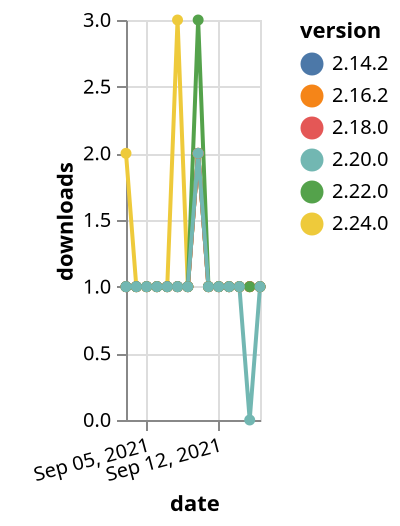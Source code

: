 {"$schema": "https://vega.github.io/schema/vega-lite/v5.json", "description": "A simple bar chart with embedded data.", "data": {"values": [{"date": "2021-09-03", "total": 247, "delta": 1, "version": "2.14.2"}, {"date": "2021-09-04", "total": 248, "delta": 1, "version": "2.14.2"}, {"date": "2021-09-05", "total": 249, "delta": 1, "version": "2.14.2"}, {"date": "2021-09-06", "total": 250, "delta": 1, "version": "2.14.2"}, {"date": "2021-09-07", "total": 251, "delta": 1, "version": "2.14.2"}, {"date": "2021-09-08", "total": 252, "delta": 1, "version": "2.14.2"}, {"date": "2021-09-09", "total": 253, "delta": 1, "version": "2.14.2"}, {"date": "2021-09-10", "total": 255, "delta": 2, "version": "2.14.2"}, {"date": "2021-09-11", "total": 256, "delta": 1, "version": "2.14.2"}, {"date": "2021-09-12", "total": 257, "delta": 1, "version": "2.14.2"}, {"date": "2021-09-13", "total": 258, "delta": 1, "version": "2.14.2"}, {"date": "2021-09-14", "total": 259, "delta": 1, "version": "2.14.2"}, {"date": "2021-09-15", "total": 260, "delta": 1, "version": "2.14.2"}, {"date": "2021-09-16", "total": 261, "delta": 1, "version": "2.14.2"}, {"date": "2021-09-03", "total": 126, "delta": 2, "version": "2.24.0"}, {"date": "2021-09-04", "total": 127, "delta": 1, "version": "2.24.0"}, {"date": "2021-09-05", "total": 128, "delta": 1, "version": "2.24.0"}, {"date": "2021-09-06", "total": 129, "delta": 1, "version": "2.24.0"}, {"date": "2021-09-07", "total": 130, "delta": 1, "version": "2.24.0"}, {"date": "2021-09-08", "total": 133, "delta": 3, "version": "2.24.0"}, {"date": "2021-09-09", "total": 134, "delta": 1, "version": "2.24.0"}, {"date": "2021-09-10", "total": 136, "delta": 2, "version": "2.24.0"}, {"date": "2021-09-11", "total": 137, "delta": 1, "version": "2.24.0"}, {"date": "2021-09-12", "total": 138, "delta": 1, "version": "2.24.0"}, {"date": "2021-09-13", "total": 139, "delta": 1, "version": "2.24.0"}, {"date": "2021-09-14", "total": 140, "delta": 1, "version": "2.24.0"}, {"date": "2021-09-15", "total": 141, "delta": 1, "version": "2.24.0"}, {"date": "2021-09-16", "total": 142, "delta": 1, "version": "2.24.0"}, {"date": "2021-09-03", "total": 208, "delta": 1, "version": "2.16.2"}, {"date": "2021-09-04", "total": 209, "delta": 1, "version": "2.16.2"}, {"date": "2021-09-05", "total": 210, "delta": 1, "version": "2.16.2"}, {"date": "2021-09-06", "total": 211, "delta": 1, "version": "2.16.2"}, {"date": "2021-09-07", "total": 212, "delta": 1, "version": "2.16.2"}, {"date": "2021-09-08", "total": 213, "delta": 1, "version": "2.16.2"}, {"date": "2021-09-09", "total": 214, "delta": 1, "version": "2.16.2"}, {"date": "2021-09-10", "total": 216, "delta": 2, "version": "2.16.2"}, {"date": "2021-09-11", "total": 217, "delta": 1, "version": "2.16.2"}, {"date": "2021-09-12", "total": 218, "delta": 1, "version": "2.16.2"}, {"date": "2021-09-13", "total": 219, "delta": 1, "version": "2.16.2"}, {"date": "2021-09-14", "total": 220, "delta": 1, "version": "2.16.2"}, {"date": "2021-09-15", "total": 221, "delta": 1, "version": "2.16.2"}, {"date": "2021-09-16", "total": 222, "delta": 1, "version": "2.16.2"}, {"date": "2021-09-03", "total": 186, "delta": 1, "version": "2.18.0"}, {"date": "2021-09-04", "total": 187, "delta": 1, "version": "2.18.0"}, {"date": "2021-09-05", "total": 188, "delta": 1, "version": "2.18.0"}, {"date": "2021-09-06", "total": 189, "delta": 1, "version": "2.18.0"}, {"date": "2021-09-07", "total": 190, "delta": 1, "version": "2.18.0"}, {"date": "2021-09-08", "total": 191, "delta": 1, "version": "2.18.0"}, {"date": "2021-09-09", "total": 192, "delta": 1, "version": "2.18.0"}, {"date": "2021-09-10", "total": 194, "delta": 2, "version": "2.18.0"}, {"date": "2021-09-11", "total": 195, "delta": 1, "version": "2.18.0"}, {"date": "2021-09-12", "total": 196, "delta": 1, "version": "2.18.0"}, {"date": "2021-09-13", "total": 197, "delta": 1, "version": "2.18.0"}, {"date": "2021-09-14", "total": 198, "delta": 1, "version": "2.18.0"}, {"date": "2021-09-15", "total": 199, "delta": 1, "version": "2.18.0"}, {"date": "2021-09-16", "total": 200, "delta": 1, "version": "2.18.0"}, {"date": "2021-09-03", "total": 189, "delta": 1, "version": "2.22.0"}, {"date": "2021-09-04", "total": 190, "delta": 1, "version": "2.22.0"}, {"date": "2021-09-05", "total": 191, "delta": 1, "version": "2.22.0"}, {"date": "2021-09-06", "total": 192, "delta": 1, "version": "2.22.0"}, {"date": "2021-09-07", "total": 193, "delta": 1, "version": "2.22.0"}, {"date": "2021-09-08", "total": 194, "delta": 1, "version": "2.22.0"}, {"date": "2021-09-09", "total": 195, "delta": 1, "version": "2.22.0"}, {"date": "2021-09-10", "total": 198, "delta": 3, "version": "2.22.0"}, {"date": "2021-09-11", "total": 199, "delta": 1, "version": "2.22.0"}, {"date": "2021-09-12", "total": 200, "delta": 1, "version": "2.22.0"}, {"date": "2021-09-13", "total": 201, "delta": 1, "version": "2.22.0"}, {"date": "2021-09-14", "total": 202, "delta": 1, "version": "2.22.0"}, {"date": "2021-09-15", "total": 203, "delta": 1, "version": "2.22.0"}, {"date": "2021-09-16", "total": 204, "delta": 1, "version": "2.22.0"}, {"date": "2021-09-03", "total": 162, "delta": 1, "version": "2.20.0"}, {"date": "2021-09-04", "total": 163, "delta": 1, "version": "2.20.0"}, {"date": "2021-09-05", "total": 164, "delta": 1, "version": "2.20.0"}, {"date": "2021-09-06", "total": 165, "delta": 1, "version": "2.20.0"}, {"date": "2021-09-07", "total": 166, "delta": 1, "version": "2.20.0"}, {"date": "2021-09-08", "total": 167, "delta": 1, "version": "2.20.0"}, {"date": "2021-09-09", "total": 168, "delta": 1, "version": "2.20.0"}, {"date": "2021-09-10", "total": 170, "delta": 2, "version": "2.20.0"}, {"date": "2021-09-11", "total": 171, "delta": 1, "version": "2.20.0"}, {"date": "2021-09-12", "total": 172, "delta": 1, "version": "2.20.0"}, {"date": "2021-09-13", "total": 173, "delta": 1, "version": "2.20.0"}, {"date": "2021-09-14", "total": 174, "delta": 1, "version": "2.20.0"}, {"date": "2021-09-15", "total": 174, "delta": 0, "version": "2.20.0"}, {"date": "2021-09-16", "total": 175, "delta": 1, "version": "2.20.0"}]}, "width": "container", "mark": {"type": "line", "point": {"filled": true}}, "encoding": {"x": {"field": "date", "type": "temporal", "timeUnit": "yearmonthdate", "title": "date", "axis": {"labelAngle": -15}}, "y": {"field": "delta", "type": "quantitative", "title": "downloads"}, "color": {"field": "version", "type": "nominal"}, "tooltip": {"field": "delta"}}}